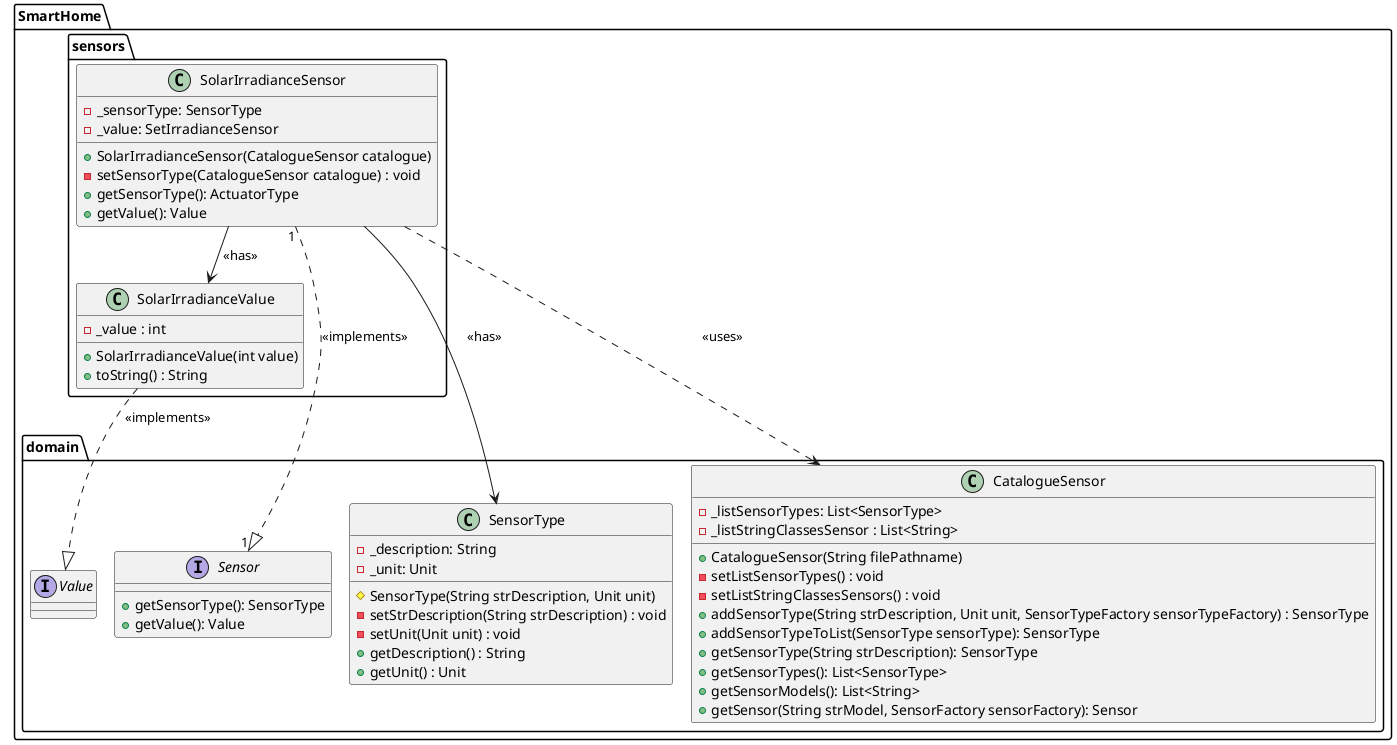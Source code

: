 @startuml
!pragma layout smetana

package SmartHome.sensors {

  class SolarIrradianceSensor {
    - _sensorType: SensorType
    - _value: SetIrradianceSensor
    + SolarIrradianceSensor(CatalogueSensor catalogue)
    - setSensorType(CatalogueSensor catalogue) : void
    + getSensorType(): ActuatorType
    + getValue(): Value

  }

  class SolarIrradianceValue {
    - _value : int
    + SolarIrradianceValue(int value)
    + toString() : String
  }

}

package SmartHome.domain {

  interface Sensor {
        + getSensorType(): SensorType
        + getValue(): Value
  }

  interface Value {
  }

  class SensorType {
    - _description: String
    - _unit: Unit
    # SensorType(String strDescription, Unit unit)
    - setStrDescription(String strDescription) : void
    - setUnit(Unit unit) : void
    + getDescription() : String
    + getUnit() : Unit
  }

 class CatalogueSensor {
    - _listSensorTypes: List<SensorType>
    - _listStringClassesSensor : List<String>
    + CatalogueSensor(String filePathname)
    - setListSensorTypes() : void
    - setListStringClassesSensors() : void
    + addSensorType(String strDescription, Unit unit, SensorTypeFactory sensorTypeFactory) : SensorType
    + addSensorTypeToList(SensorType sensorType): SensorType
    + getSensorType(String strDescription): SensorType
    + getSensorTypes(): List<SensorType>
    + getSensorModels(): List<String>
    + getSensor(String strModel, SensorFactory sensorFactory): Sensor
 }


}

SmartHome.sensors.SolarIrradianceSensor "1" ..|>  "1" SmartHome.domain.Sensor : <<implements>>
SmartHome.sensors.SolarIrradianceSensor --> SmartHome.domain.SensorType : <<has>>
SmartHome.sensors.SolarIrradianceSensor --> SmartHome.sensors.SolarIrradianceValue : <<has>>
SmartHome.sensors.SolarIrradianceValue ..|> SmartHome.domain.Value : <<implements>>
SmartHome.sensors.SolarIrradianceSensor ..> SmartHome.domain.CatalogueSensor : <<uses>>

@enduml
